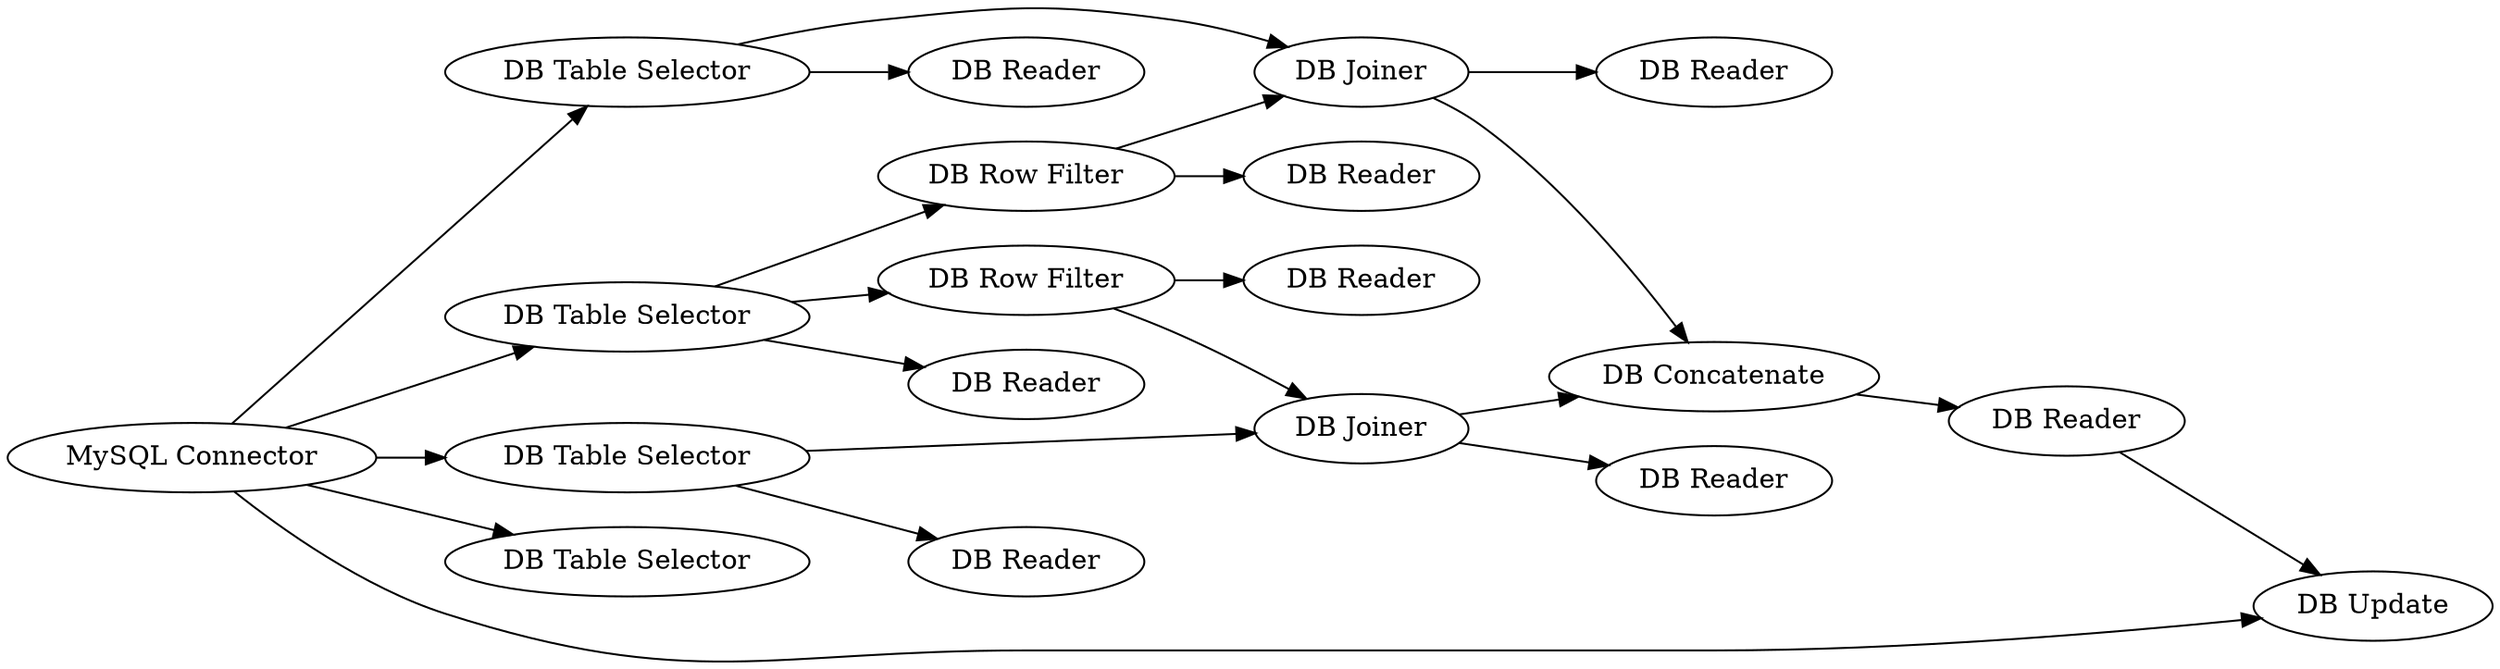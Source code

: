 digraph {
	"4694126999401686992_49" [label="DB Table Selector"]
	"4694126999401686992_131" [label="DB Reader"]
	"4694126999401686992_140" [label="DB Reader"]
	"4694126999401686992_137" [label="DB Reader"]
	"4694126999401686992_47" [label="DB Table Selector"]
	"4694126999401686992_136" [label="DB Concatenate"]
	"4694126999401686992_130" [label="DB Reader"]
	"4694126999401686992_78" [label="DB Joiner"]
	"4694126999401686992_139" [label="DB Update"]
	"4694126999401686992_77" [label="DB Table Selector"]
	"4694126999401686992_133" [label="DB Reader"]
	"4694126999401686992_134" [label="DB Reader"]
	"4694126999401686992_76" [label="DB Row Filter"]
	"4694126999401686992_74" [label="DB Joiner"]
	"4694126999401686992_132" [label="DB Reader"]
	"4694126999401686992_35" [label="MySQL Connector"]
	"4694126999401686992_75" [label="DB Row Filter"]
	"4694126999401686992_135" [label="DB Reader"]
	"4694126999401686992_45" [label="DB Table Selector"]
	"4694126999401686992_74" -> "4694126999401686992_130"
	"4694126999401686992_74" -> "4694126999401686992_136"
	"4694126999401686992_75" -> "4694126999401686992_74"
	"4694126999401686992_35" -> "4694126999401686992_49"
	"4694126999401686992_35" -> "4694126999401686992_77"
	"4694126999401686992_35" -> "4694126999401686992_45"
	"4694126999401686992_49" -> "4694126999401686992_133"
	"4694126999401686992_75" -> "4694126999401686992_134"
	"4694126999401686992_78" -> "4694126999401686992_136"
	"4694126999401686992_45" -> "4694126999401686992_132"
	"4694126999401686992_47" -> "4694126999401686992_140"
	"4694126999401686992_78" -> "4694126999401686992_131"
	"4694126999401686992_49" -> "4694126999401686992_78"
	"4694126999401686992_35" -> "4694126999401686992_47"
	"4694126999401686992_35" -> "4694126999401686992_139"
	"4694126999401686992_136" -> "4694126999401686992_137"
	"4694126999401686992_47" -> "4694126999401686992_75"
	"4694126999401686992_76" -> "4694126999401686992_78"
	"4694126999401686992_137" -> "4694126999401686992_139"
	"4694126999401686992_76" -> "4694126999401686992_135"
	"4694126999401686992_47" -> "4694126999401686992_76"
	"4694126999401686992_45" -> "4694126999401686992_74"
	rankdir=LR
}
